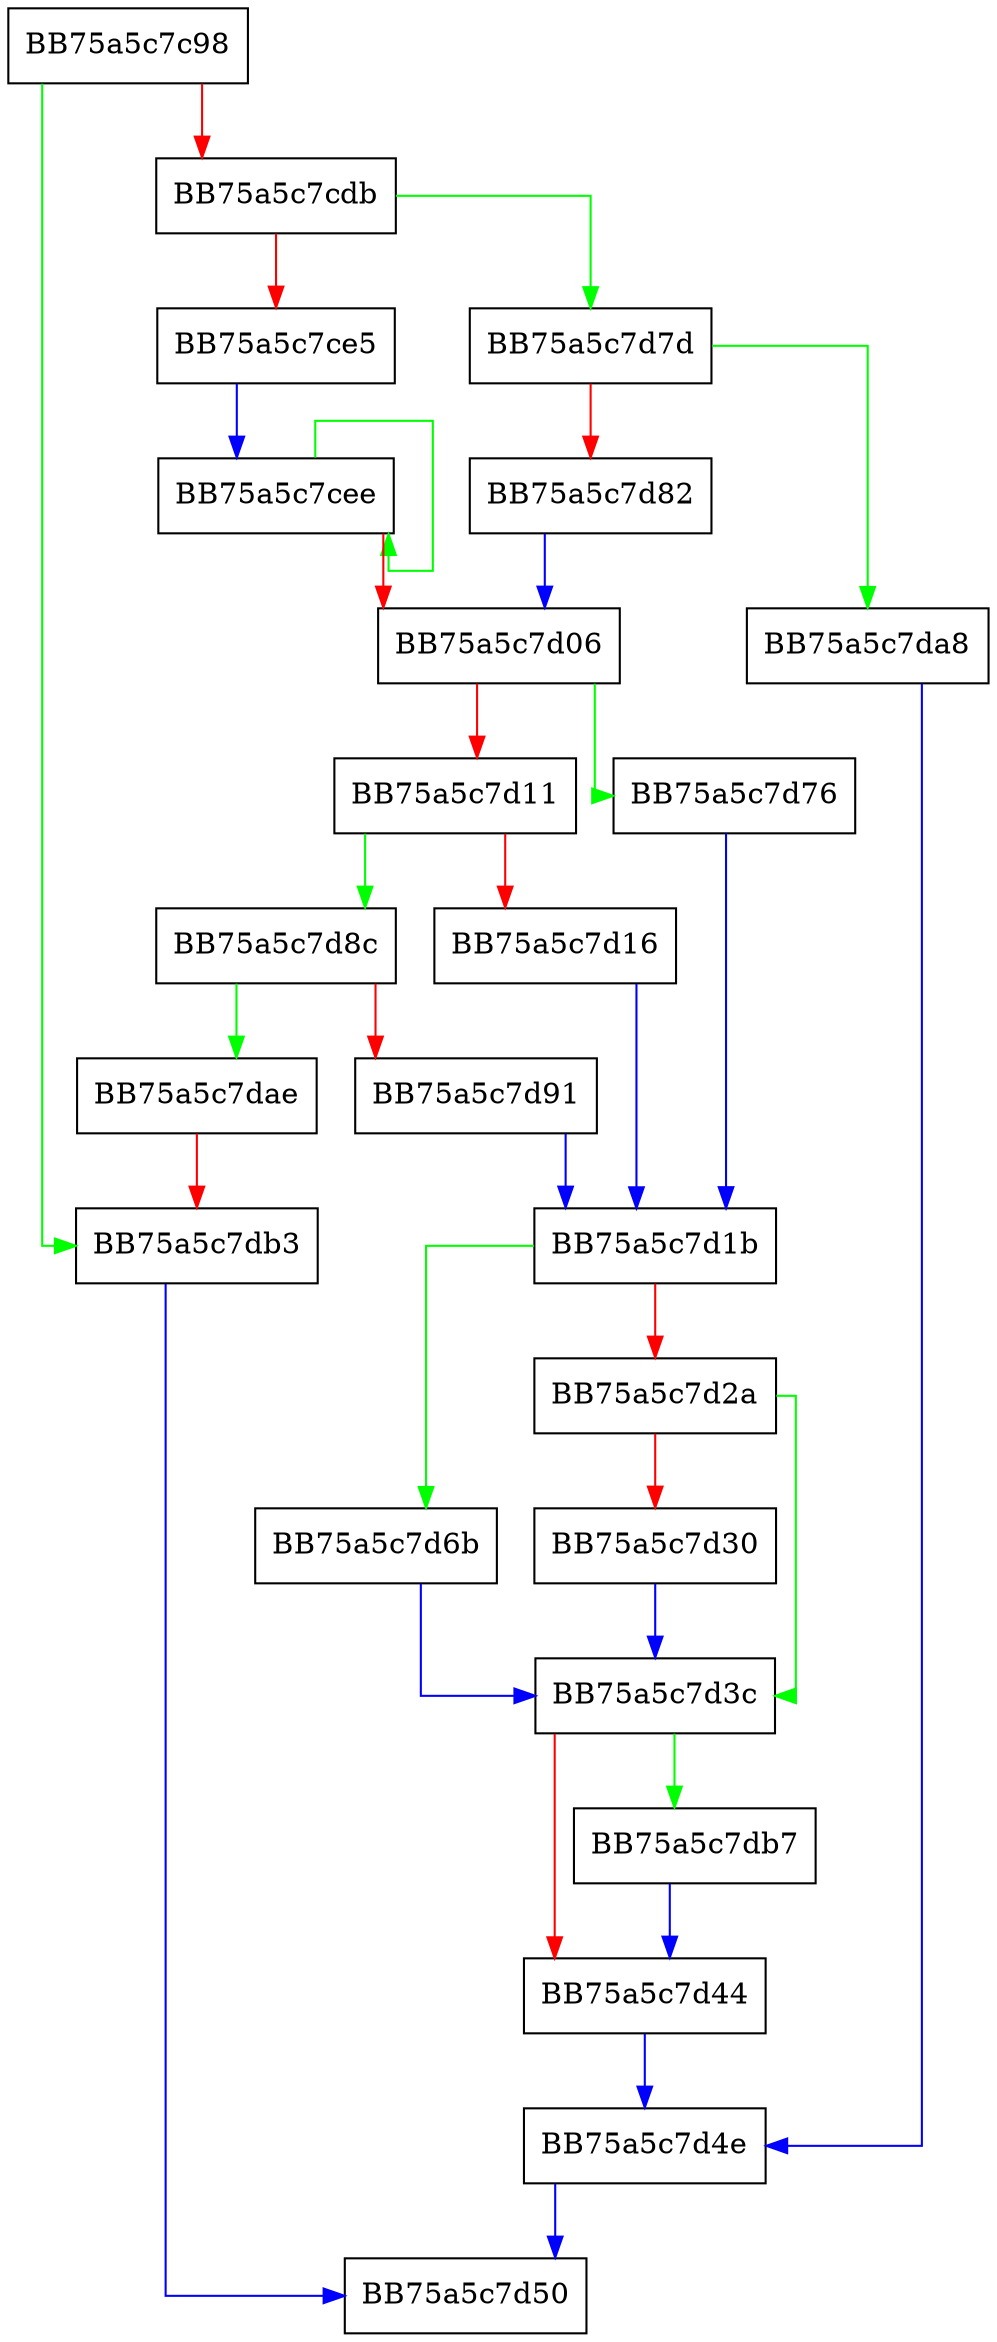 digraph MpBlobToBase64 {
  node [shape="box"];
  graph [splines=ortho];
  BB75a5c7c98 -> BB75a5c7db3 [color="green"];
  BB75a5c7c98 -> BB75a5c7cdb [color="red"];
  BB75a5c7cdb -> BB75a5c7d7d [color="green"];
  BB75a5c7cdb -> BB75a5c7ce5 [color="red"];
  BB75a5c7ce5 -> BB75a5c7cee [color="blue"];
  BB75a5c7cee -> BB75a5c7cee [color="green"];
  BB75a5c7cee -> BB75a5c7d06 [color="red"];
  BB75a5c7d06 -> BB75a5c7d76 [color="green"];
  BB75a5c7d06 -> BB75a5c7d11 [color="red"];
  BB75a5c7d11 -> BB75a5c7d8c [color="green"];
  BB75a5c7d11 -> BB75a5c7d16 [color="red"];
  BB75a5c7d16 -> BB75a5c7d1b [color="blue"];
  BB75a5c7d1b -> BB75a5c7d6b [color="green"];
  BB75a5c7d1b -> BB75a5c7d2a [color="red"];
  BB75a5c7d2a -> BB75a5c7d3c [color="green"];
  BB75a5c7d2a -> BB75a5c7d30 [color="red"];
  BB75a5c7d30 -> BB75a5c7d3c [color="blue"];
  BB75a5c7d3c -> BB75a5c7db7 [color="green"];
  BB75a5c7d3c -> BB75a5c7d44 [color="red"];
  BB75a5c7d44 -> BB75a5c7d4e [color="blue"];
  BB75a5c7d4e -> BB75a5c7d50 [color="blue"];
  BB75a5c7d6b -> BB75a5c7d3c [color="blue"];
  BB75a5c7d76 -> BB75a5c7d1b [color="blue"];
  BB75a5c7d7d -> BB75a5c7da8 [color="green"];
  BB75a5c7d7d -> BB75a5c7d82 [color="red"];
  BB75a5c7d82 -> BB75a5c7d06 [color="blue"];
  BB75a5c7d8c -> BB75a5c7dae [color="green"];
  BB75a5c7d8c -> BB75a5c7d91 [color="red"];
  BB75a5c7d91 -> BB75a5c7d1b [color="blue"];
  BB75a5c7da8 -> BB75a5c7d4e [color="blue"];
  BB75a5c7dae -> BB75a5c7db3 [color="red"];
  BB75a5c7db3 -> BB75a5c7d50 [color="blue"];
  BB75a5c7db7 -> BB75a5c7d44 [color="blue"];
}
